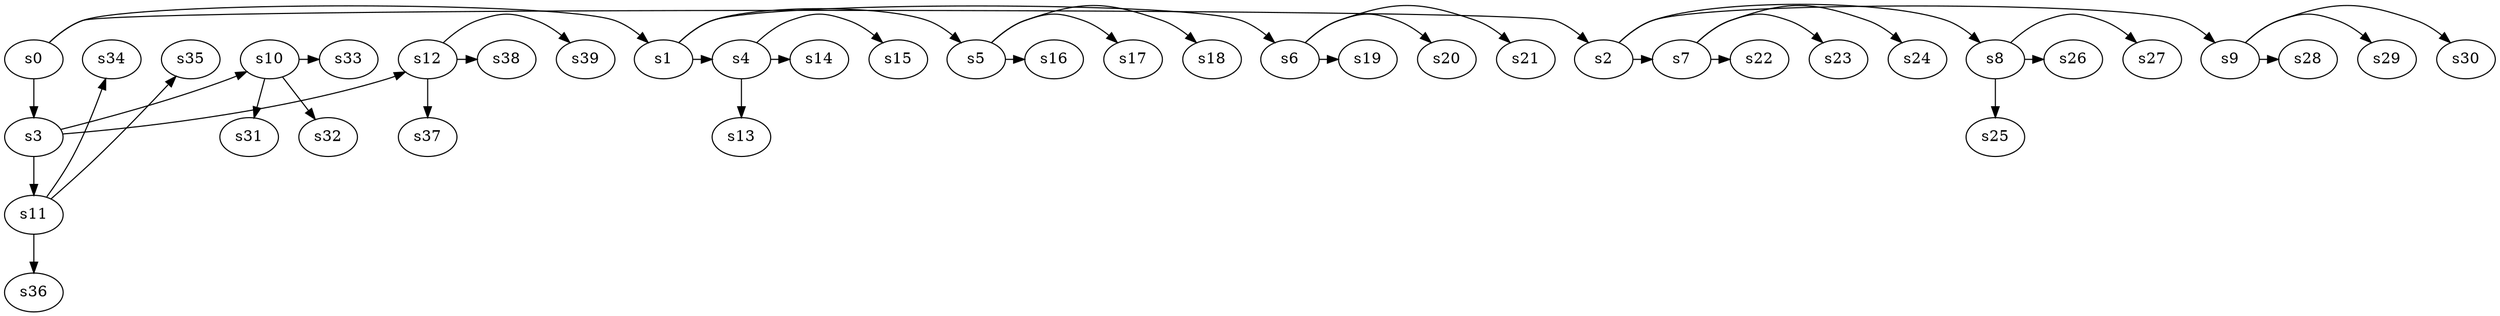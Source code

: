 digraph game_0217_branch_4_3 {
    s0 [name="s0", player=1];
    s1 [name="s1", player=1];
    s2 [name="s2", player=1];
    s3 [name="s3", player=1, target=1];
    s4 [name="s4", player=0];
    s5 [name="s5", player=0, target=1];
    s6 [name="s6", player=1];
    s7 [name="s7", player=0];
    s8 [name="s8", player=1, target=1];
    s9 [name="s9", player=1];
    s10 [name="s10", player=1, target=1];
    s11 [name="s11", player=1];
    s12 [name="s12", player=0];
    s13 [name="s13", player=0];
    s14 [name="s14", player=1, target=1];
    s15 [name="s15", player=0];
    s16 [name="s16", player=0];
    s17 [name="s17", player=1, target=1];
    s18 [name="s18", player=1];
    s19 [name="s19", player=1, target=1];
    s20 [name="s20", player=0, target=1];
    s21 [name="s21", player=1];
    s22 [name="s22", player=1];
    s23 [name="s23", player=0];
    s24 [name="s24", player=1];
    s25 [name="s25", player=0, target=1];
    s26 [name="s26", player=0];
    s27 [name="s27", player=1, target=1];
    s28 [name="s28", player=1];
    s29 [name="s29", player=1, target=1];
    s30 [name="s30", player=1, target=1];
    s31 [name="s31", player=1];
    s32 [name="s32", player=1];
    s33 [name="s33", player=0];
    s34 [name="s34", player=0];
    s35 [name="s35", player=1, target=1];
    s36 [name="s36", player=1];
    s37 [name="s37", player=1];
    s38 [name="s38", player=1];
    s39 [name="s39", player=1, target=1];

    s0 -> s1 [constraint="time % 4 == 2"];
    s0 -> s2 [constraint="time % 2 == 1"];
    s0 -> s3;
    s1 -> s4 [constraint="time == 4 || time == 9 || time == 10 || time == 14"];
    s1 -> s5 [constraint="time % 3 == 2"];
    s1 -> s6 [constraint="time == 2"];
    s2 -> s7 [constraint="!(time % 5 == 0)"];
    s2 -> s8 [constraint="time % 3 == 0 || time % 2 == 1"];
    s2 -> s9 [constraint="time == 0"];
    s3 -> s10 [constraint="time % 3 == 0 || time % 2 == 1"];
    s3 -> s11;
    s3 -> s12 [constraint="time % 3 == 2"];
    s4 -> s13;
    s4 -> s14 [constraint="!(time % 4 == 0)"];
    s4 -> s15 [constraint="!(time % 5 == 0)"];
    s5 -> s16 [constraint="time % 3 == 1"];
    s5 -> s17 [constraint="time % 6 == 3"];
    s5 -> s18 [constraint="time % 4 == 2"];
    s6 -> s19 [constraint="time % 3 == 2"];
    s6 -> s20 [constraint="time == 0 || time == 2 || time == 6 || time == 9"];
    s6 -> s21 [constraint="!(time % 4 == 0)"];
    s7 -> s22 [constraint="time % 6 == 3"];
    s7 -> s23 [constraint="time == 9 || time == 14"];
    s7 -> s24 [constraint="time % 2 == 0"];
    s8 -> s25;
    s8 -> s26 [constraint="time == 7"];
    s8 -> s27 [constraint="time == 2 || time == 3 || time == 7"];
    s9 -> s28 [constraint="time == 8"];
    s9 -> s29 [constraint="time % 5 == 1"];
    s9 -> s30 [constraint="time == 0 || time == 1 || time == 14"];
    s10 -> s31;
    s10 -> s32;
    s10 -> s33 [constraint="time == 2 || time == 6 || time == 7 || time == 12"];
    s11 -> s34 [constraint="!(time % 5 == 0)"];
    s11 -> s35 [constraint="!(time % 5 == 0)"];
    s11 -> s36;
    s12 -> s37;
    s12 -> s38 [constraint="time % 4 == 0"];
    s12 -> s39 [constraint="time == 4 || time == 9 || time == 11"];
}
